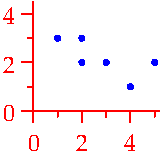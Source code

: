 settings.tex="pdflatex";

texpreamble("\usepackage{amsmath}
\usepackage{amsthm,amssymb}
\usepackage{mathpazo}
\usepackage[svgnames]{xcolor}
");
import graph;

size(80,0);

xaxis(0,5.2,red,RightTicks(new real[]{0,2,4},new real[]{1,3,5}));
yaxis(0,4.5,red,LeftTicks(new real[]{0,2,4},new real[]{1,3}));

dot((3,2),blue);
dot((4,1),blue);
dot((5,2),blue);
dot((2,2),blue);
dot((1,3),blue);
dot((2,3),blue);
